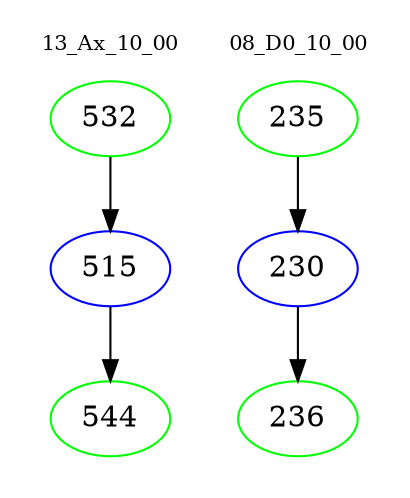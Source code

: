 digraph{
subgraph cluster_0 {
color = white
label = "13_Ax_10_00";
fontsize=10;
T0_532 [label="532", color="green"]
T0_532 -> T0_515 [color="black"]
T0_515 [label="515", color="blue"]
T0_515 -> T0_544 [color="black"]
T0_544 [label="544", color="green"]
}
subgraph cluster_1 {
color = white
label = "08_D0_10_00";
fontsize=10;
T1_235 [label="235", color="green"]
T1_235 -> T1_230 [color="black"]
T1_230 [label="230", color="blue"]
T1_230 -> T1_236 [color="black"]
T1_236 [label="236", color="green"]
}
}
